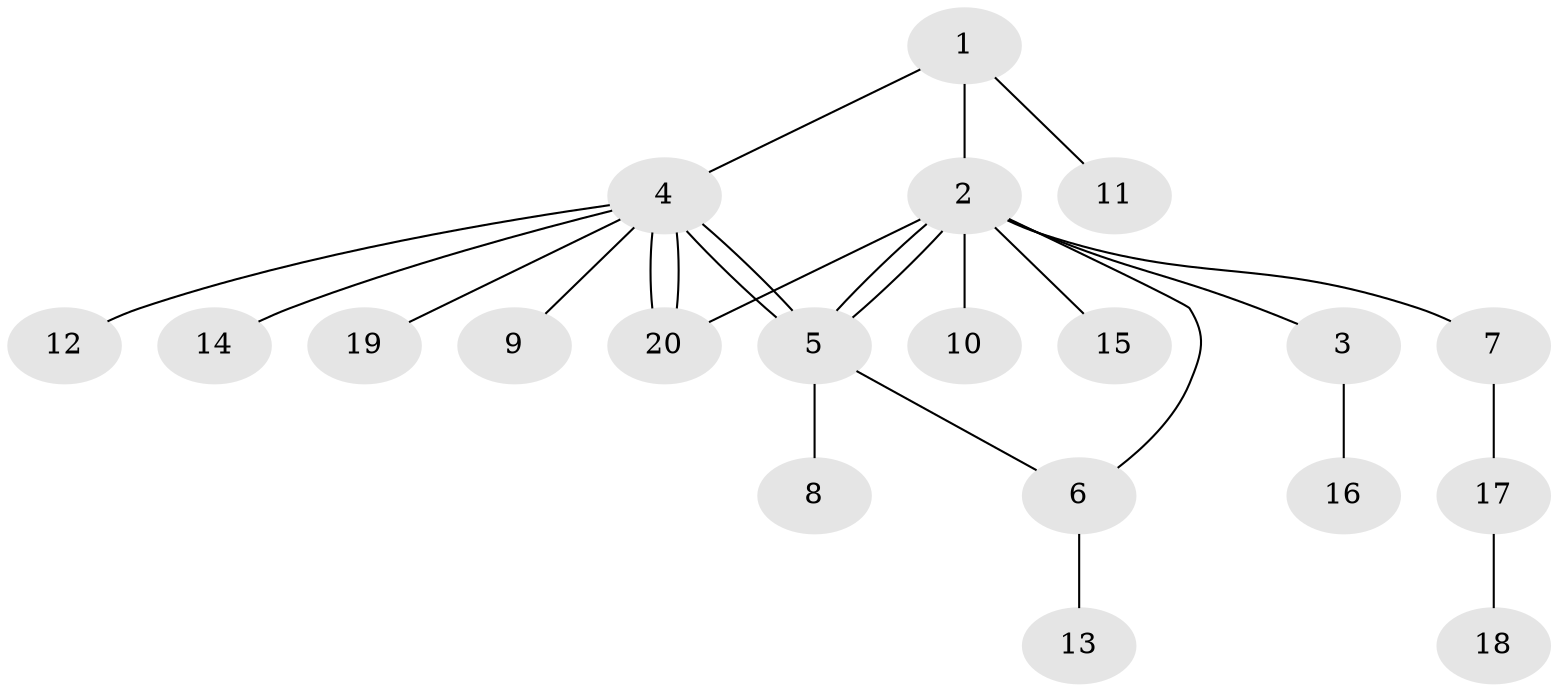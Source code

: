 // Generated by graph-tools (version 1.1) at 2025/46/02/15/25 05:46:28]
// undirected, 20 vertices, 25 edges
graph export_dot {
graph [start="1"]
  node [color=gray90,style=filled];
  1;
  2;
  3;
  4;
  5;
  6;
  7;
  8;
  9;
  10;
  11;
  12;
  13;
  14;
  15;
  16;
  17;
  18;
  19;
  20;
  1 -- 2;
  1 -- 4;
  1 -- 11;
  2 -- 3;
  2 -- 5;
  2 -- 5;
  2 -- 6;
  2 -- 7;
  2 -- 10;
  2 -- 15;
  2 -- 20;
  3 -- 16;
  4 -- 5;
  4 -- 5;
  4 -- 9;
  4 -- 12;
  4 -- 14;
  4 -- 19;
  4 -- 20;
  4 -- 20;
  5 -- 6;
  5 -- 8;
  6 -- 13;
  7 -- 17;
  17 -- 18;
}
